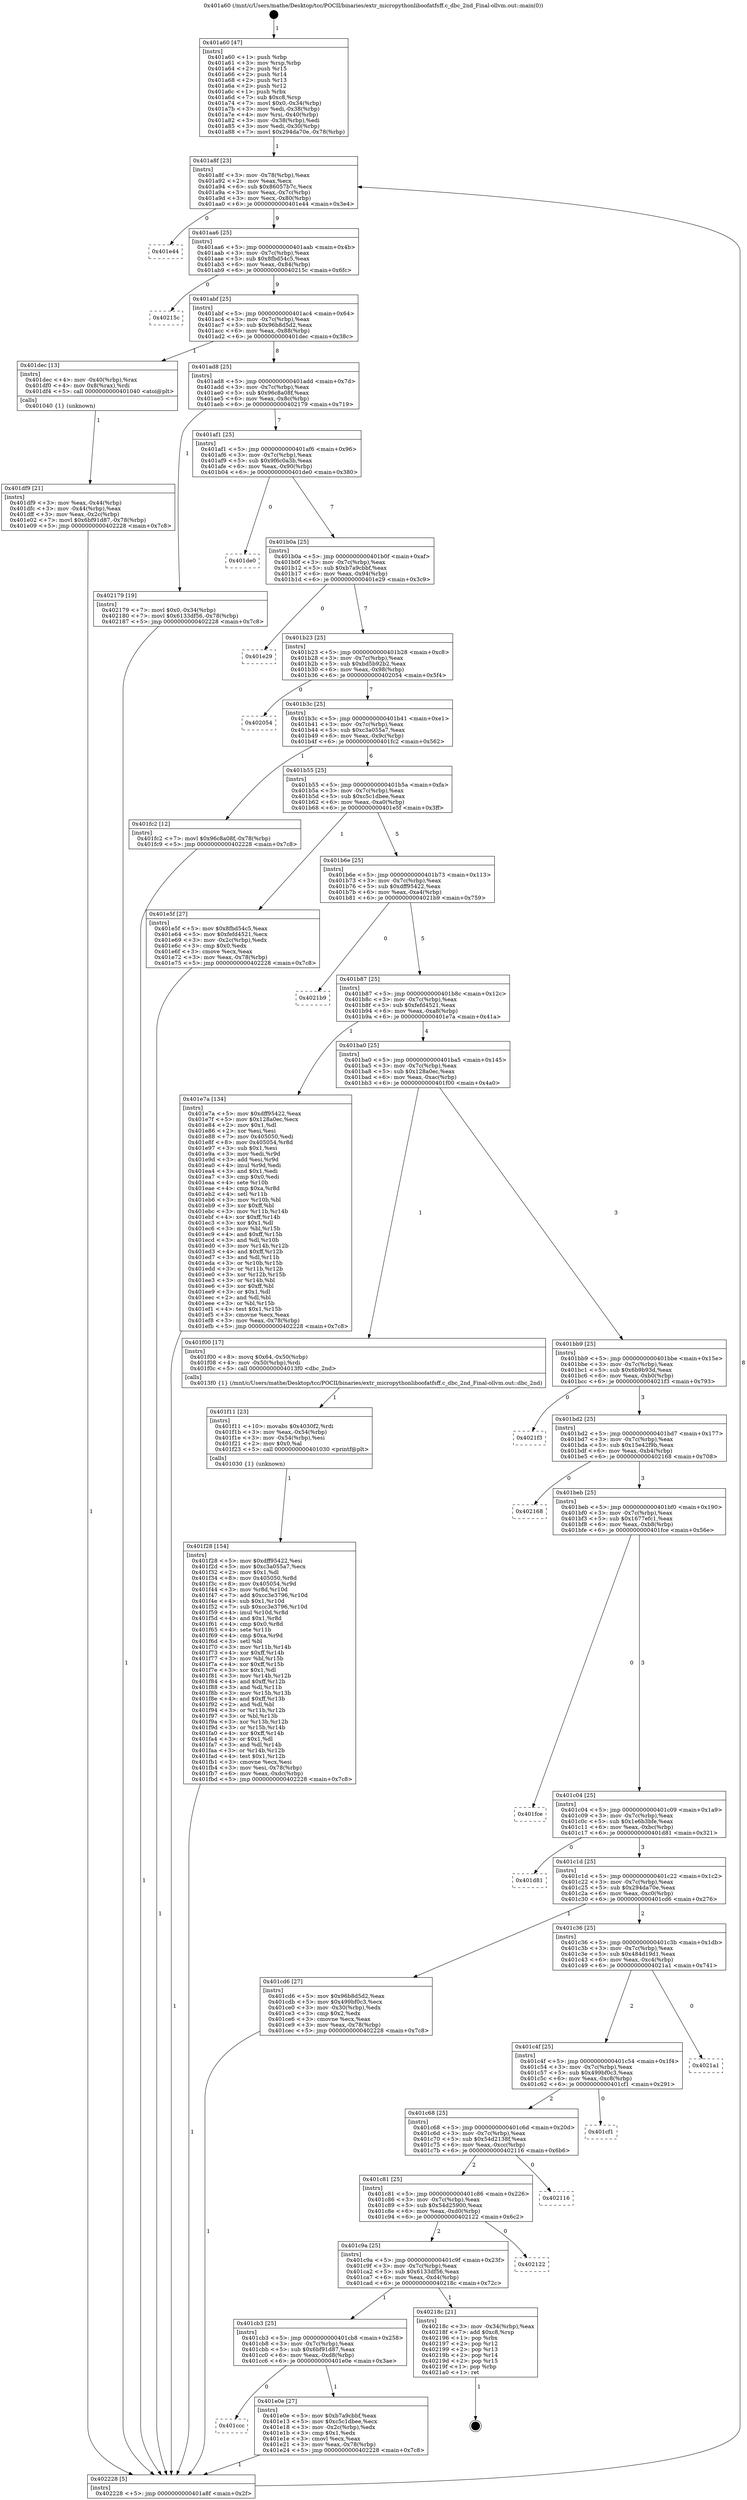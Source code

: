 digraph "0x401a60" {
  label = "0x401a60 (/mnt/c/Users/mathe/Desktop/tcc/POCII/binaries/extr_micropythonliboofatfsff.c_dbc_2nd_Final-ollvm.out::main(0))"
  labelloc = "t"
  node[shape=record]

  Entry [label="",width=0.3,height=0.3,shape=circle,fillcolor=black,style=filled]
  "0x401a8f" [label="{
     0x401a8f [23]\l
     | [instrs]\l
     &nbsp;&nbsp;0x401a8f \<+3\>: mov -0x78(%rbp),%eax\l
     &nbsp;&nbsp;0x401a92 \<+2\>: mov %eax,%ecx\l
     &nbsp;&nbsp;0x401a94 \<+6\>: sub $0x86057b7c,%ecx\l
     &nbsp;&nbsp;0x401a9a \<+3\>: mov %eax,-0x7c(%rbp)\l
     &nbsp;&nbsp;0x401a9d \<+3\>: mov %ecx,-0x80(%rbp)\l
     &nbsp;&nbsp;0x401aa0 \<+6\>: je 0000000000401e44 \<main+0x3e4\>\l
  }"]
  "0x401e44" [label="{
     0x401e44\l
  }", style=dashed]
  "0x401aa6" [label="{
     0x401aa6 [25]\l
     | [instrs]\l
     &nbsp;&nbsp;0x401aa6 \<+5\>: jmp 0000000000401aab \<main+0x4b\>\l
     &nbsp;&nbsp;0x401aab \<+3\>: mov -0x7c(%rbp),%eax\l
     &nbsp;&nbsp;0x401aae \<+5\>: sub $0x8fbd54c5,%eax\l
     &nbsp;&nbsp;0x401ab3 \<+6\>: mov %eax,-0x84(%rbp)\l
     &nbsp;&nbsp;0x401ab9 \<+6\>: je 000000000040215c \<main+0x6fc\>\l
  }"]
  Exit [label="",width=0.3,height=0.3,shape=circle,fillcolor=black,style=filled,peripheries=2]
  "0x40215c" [label="{
     0x40215c\l
  }", style=dashed]
  "0x401abf" [label="{
     0x401abf [25]\l
     | [instrs]\l
     &nbsp;&nbsp;0x401abf \<+5\>: jmp 0000000000401ac4 \<main+0x64\>\l
     &nbsp;&nbsp;0x401ac4 \<+3\>: mov -0x7c(%rbp),%eax\l
     &nbsp;&nbsp;0x401ac7 \<+5\>: sub $0x96b8d5d2,%eax\l
     &nbsp;&nbsp;0x401acc \<+6\>: mov %eax,-0x88(%rbp)\l
     &nbsp;&nbsp;0x401ad2 \<+6\>: je 0000000000401dec \<main+0x38c\>\l
  }"]
  "0x401f28" [label="{
     0x401f28 [154]\l
     | [instrs]\l
     &nbsp;&nbsp;0x401f28 \<+5\>: mov $0xdff95422,%esi\l
     &nbsp;&nbsp;0x401f2d \<+5\>: mov $0xc3a055a7,%ecx\l
     &nbsp;&nbsp;0x401f32 \<+2\>: mov $0x1,%dl\l
     &nbsp;&nbsp;0x401f34 \<+8\>: mov 0x405050,%r8d\l
     &nbsp;&nbsp;0x401f3c \<+8\>: mov 0x405054,%r9d\l
     &nbsp;&nbsp;0x401f44 \<+3\>: mov %r8d,%r10d\l
     &nbsp;&nbsp;0x401f47 \<+7\>: add $0xcc3e3796,%r10d\l
     &nbsp;&nbsp;0x401f4e \<+4\>: sub $0x1,%r10d\l
     &nbsp;&nbsp;0x401f52 \<+7\>: sub $0xcc3e3796,%r10d\l
     &nbsp;&nbsp;0x401f59 \<+4\>: imul %r10d,%r8d\l
     &nbsp;&nbsp;0x401f5d \<+4\>: and $0x1,%r8d\l
     &nbsp;&nbsp;0x401f61 \<+4\>: cmp $0x0,%r8d\l
     &nbsp;&nbsp;0x401f65 \<+4\>: sete %r11b\l
     &nbsp;&nbsp;0x401f69 \<+4\>: cmp $0xa,%r9d\l
     &nbsp;&nbsp;0x401f6d \<+3\>: setl %bl\l
     &nbsp;&nbsp;0x401f70 \<+3\>: mov %r11b,%r14b\l
     &nbsp;&nbsp;0x401f73 \<+4\>: xor $0xff,%r14b\l
     &nbsp;&nbsp;0x401f77 \<+3\>: mov %bl,%r15b\l
     &nbsp;&nbsp;0x401f7a \<+4\>: xor $0xff,%r15b\l
     &nbsp;&nbsp;0x401f7e \<+3\>: xor $0x1,%dl\l
     &nbsp;&nbsp;0x401f81 \<+3\>: mov %r14b,%r12b\l
     &nbsp;&nbsp;0x401f84 \<+4\>: and $0xff,%r12b\l
     &nbsp;&nbsp;0x401f88 \<+3\>: and %dl,%r11b\l
     &nbsp;&nbsp;0x401f8b \<+3\>: mov %r15b,%r13b\l
     &nbsp;&nbsp;0x401f8e \<+4\>: and $0xff,%r13b\l
     &nbsp;&nbsp;0x401f92 \<+2\>: and %dl,%bl\l
     &nbsp;&nbsp;0x401f94 \<+3\>: or %r11b,%r12b\l
     &nbsp;&nbsp;0x401f97 \<+3\>: or %bl,%r13b\l
     &nbsp;&nbsp;0x401f9a \<+3\>: xor %r13b,%r12b\l
     &nbsp;&nbsp;0x401f9d \<+3\>: or %r15b,%r14b\l
     &nbsp;&nbsp;0x401fa0 \<+4\>: xor $0xff,%r14b\l
     &nbsp;&nbsp;0x401fa4 \<+3\>: or $0x1,%dl\l
     &nbsp;&nbsp;0x401fa7 \<+3\>: and %dl,%r14b\l
     &nbsp;&nbsp;0x401faa \<+3\>: or %r14b,%r12b\l
     &nbsp;&nbsp;0x401fad \<+4\>: test $0x1,%r12b\l
     &nbsp;&nbsp;0x401fb1 \<+3\>: cmovne %ecx,%esi\l
     &nbsp;&nbsp;0x401fb4 \<+3\>: mov %esi,-0x78(%rbp)\l
     &nbsp;&nbsp;0x401fb7 \<+6\>: mov %eax,-0xdc(%rbp)\l
     &nbsp;&nbsp;0x401fbd \<+5\>: jmp 0000000000402228 \<main+0x7c8\>\l
  }"]
  "0x401dec" [label="{
     0x401dec [13]\l
     | [instrs]\l
     &nbsp;&nbsp;0x401dec \<+4\>: mov -0x40(%rbp),%rax\l
     &nbsp;&nbsp;0x401df0 \<+4\>: mov 0x8(%rax),%rdi\l
     &nbsp;&nbsp;0x401df4 \<+5\>: call 0000000000401040 \<atoi@plt\>\l
     | [calls]\l
     &nbsp;&nbsp;0x401040 \{1\} (unknown)\l
  }"]
  "0x401ad8" [label="{
     0x401ad8 [25]\l
     | [instrs]\l
     &nbsp;&nbsp;0x401ad8 \<+5\>: jmp 0000000000401add \<main+0x7d\>\l
     &nbsp;&nbsp;0x401add \<+3\>: mov -0x7c(%rbp),%eax\l
     &nbsp;&nbsp;0x401ae0 \<+5\>: sub $0x96c8a08f,%eax\l
     &nbsp;&nbsp;0x401ae5 \<+6\>: mov %eax,-0x8c(%rbp)\l
     &nbsp;&nbsp;0x401aeb \<+6\>: je 0000000000402179 \<main+0x719\>\l
  }"]
  "0x401f11" [label="{
     0x401f11 [23]\l
     | [instrs]\l
     &nbsp;&nbsp;0x401f11 \<+10\>: movabs $0x4030f2,%rdi\l
     &nbsp;&nbsp;0x401f1b \<+3\>: mov %eax,-0x54(%rbp)\l
     &nbsp;&nbsp;0x401f1e \<+3\>: mov -0x54(%rbp),%esi\l
     &nbsp;&nbsp;0x401f21 \<+2\>: mov $0x0,%al\l
     &nbsp;&nbsp;0x401f23 \<+5\>: call 0000000000401030 \<printf@plt\>\l
     | [calls]\l
     &nbsp;&nbsp;0x401030 \{1\} (unknown)\l
  }"]
  "0x402179" [label="{
     0x402179 [19]\l
     | [instrs]\l
     &nbsp;&nbsp;0x402179 \<+7\>: movl $0x0,-0x34(%rbp)\l
     &nbsp;&nbsp;0x402180 \<+7\>: movl $0x6133df56,-0x78(%rbp)\l
     &nbsp;&nbsp;0x402187 \<+5\>: jmp 0000000000402228 \<main+0x7c8\>\l
  }"]
  "0x401af1" [label="{
     0x401af1 [25]\l
     | [instrs]\l
     &nbsp;&nbsp;0x401af1 \<+5\>: jmp 0000000000401af6 \<main+0x96\>\l
     &nbsp;&nbsp;0x401af6 \<+3\>: mov -0x7c(%rbp),%eax\l
     &nbsp;&nbsp;0x401af9 \<+5\>: sub $0x9f6c0a3b,%eax\l
     &nbsp;&nbsp;0x401afe \<+6\>: mov %eax,-0x90(%rbp)\l
     &nbsp;&nbsp;0x401b04 \<+6\>: je 0000000000401de0 \<main+0x380\>\l
  }"]
  "0x401ccc" [label="{
     0x401ccc\l
  }", style=dashed]
  "0x401de0" [label="{
     0x401de0\l
  }", style=dashed]
  "0x401b0a" [label="{
     0x401b0a [25]\l
     | [instrs]\l
     &nbsp;&nbsp;0x401b0a \<+5\>: jmp 0000000000401b0f \<main+0xaf\>\l
     &nbsp;&nbsp;0x401b0f \<+3\>: mov -0x7c(%rbp),%eax\l
     &nbsp;&nbsp;0x401b12 \<+5\>: sub $0xb7a9cbbf,%eax\l
     &nbsp;&nbsp;0x401b17 \<+6\>: mov %eax,-0x94(%rbp)\l
     &nbsp;&nbsp;0x401b1d \<+6\>: je 0000000000401e29 \<main+0x3c9\>\l
  }"]
  "0x401e0e" [label="{
     0x401e0e [27]\l
     | [instrs]\l
     &nbsp;&nbsp;0x401e0e \<+5\>: mov $0xb7a9cbbf,%eax\l
     &nbsp;&nbsp;0x401e13 \<+5\>: mov $0xc5c1dbee,%ecx\l
     &nbsp;&nbsp;0x401e18 \<+3\>: mov -0x2c(%rbp),%edx\l
     &nbsp;&nbsp;0x401e1b \<+3\>: cmp $0x1,%edx\l
     &nbsp;&nbsp;0x401e1e \<+3\>: cmovl %ecx,%eax\l
     &nbsp;&nbsp;0x401e21 \<+3\>: mov %eax,-0x78(%rbp)\l
     &nbsp;&nbsp;0x401e24 \<+5\>: jmp 0000000000402228 \<main+0x7c8\>\l
  }"]
  "0x401e29" [label="{
     0x401e29\l
  }", style=dashed]
  "0x401b23" [label="{
     0x401b23 [25]\l
     | [instrs]\l
     &nbsp;&nbsp;0x401b23 \<+5\>: jmp 0000000000401b28 \<main+0xc8\>\l
     &nbsp;&nbsp;0x401b28 \<+3\>: mov -0x7c(%rbp),%eax\l
     &nbsp;&nbsp;0x401b2b \<+5\>: sub $0xbd5b92b2,%eax\l
     &nbsp;&nbsp;0x401b30 \<+6\>: mov %eax,-0x98(%rbp)\l
     &nbsp;&nbsp;0x401b36 \<+6\>: je 0000000000402054 \<main+0x5f4\>\l
  }"]
  "0x401cb3" [label="{
     0x401cb3 [25]\l
     | [instrs]\l
     &nbsp;&nbsp;0x401cb3 \<+5\>: jmp 0000000000401cb8 \<main+0x258\>\l
     &nbsp;&nbsp;0x401cb8 \<+3\>: mov -0x7c(%rbp),%eax\l
     &nbsp;&nbsp;0x401cbb \<+5\>: sub $0x6bf91d87,%eax\l
     &nbsp;&nbsp;0x401cc0 \<+6\>: mov %eax,-0xd8(%rbp)\l
     &nbsp;&nbsp;0x401cc6 \<+6\>: je 0000000000401e0e \<main+0x3ae\>\l
  }"]
  "0x402054" [label="{
     0x402054\l
  }", style=dashed]
  "0x401b3c" [label="{
     0x401b3c [25]\l
     | [instrs]\l
     &nbsp;&nbsp;0x401b3c \<+5\>: jmp 0000000000401b41 \<main+0xe1\>\l
     &nbsp;&nbsp;0x401b41 \<+3\>: mov -0x7c(%rbp),%eax\l
     &nbsp;&nbsp;0x401b44 \<+5\>: sub $0xc3a055a7,%eax\l
     &nbsp;&nbsp;0x401b49 \<+6\>: mov %eax,-0x9c(%rbp)\l
     &nbsp;&nbsp;0x401b4f \<+6\>: je 0000000000401fc2 \<main+0x562\>\l
  }"]
  "0x40218c" [label="{
     0x40218c [21]\l
     | [instrs]\l
     &nbsp;&nbsp;0x40218c \<+3\>: mov -0x34(%rbp),%eax\l
     &nbsp;&nbsp;0x40218f \<+7\>: add $0xc8,%rsp\l
     &nbsp;&nbsp;0x402196 \<+1\>: pop %rbx\l
     &nbsp;&nbsp;0x402197 \<+2\>: pop %r12\l
     &nbsp;&nbsp;0x402199 \<+2\>: pop %r13\l
     &nbsp;&nbsp;0x40219b \<+2\>: pop %r14\l
     &nbsp;&nbsp;0x40219d \<+2\>: pop %r15\l
     &nbsp;&nbsp;0x40219f \<+1\>: pop %rbp\l
     &nbsp;&nbsp;0x4021a0 \<+1\>: ret\l
  }"]
  "0x401fc2" [label="{
     0x401fc2 [12]\l
     | [instrs]\l
     &nbsp;&nbsp;0x401fc2 \<+7\>: movl $0x96c8a08f,-0x78(%rbp)\l
     &nbsp;&nbsp;0x401fc9 \<+5\>: jmp 0000000000402228 \<main+0x7c8\>\l
  }"]
  "0x401b55" [label="{
     0x401b55 [25]\l
     | [instrs]\l
     &nbsp;&nbsp;0x401b55 \<+5\>: jmp 0000000000401b5a \<main+0xfa\>\l
     &nbsp;&nbsp;0x401b5a \<+3\>: mov -0x7c(%rbp),%eax\l
     &nbsp;&nbsp;0x401b5d \<+5\>: sub $0xc5c1dbee,%eax\l
     &nbsp;&nbsp;0x401b62 \<+6\>: mov %eax,-0xa0(%rbp)\l
     &nbsp;&nbsp;0x401b68 \<+6\>: je 0000000000401e5f \<main+0x3ff\>\l
  }"]
  "0x401c9a" [label="{
     0x401c9a [25]\l
     | [instrs]\l
     &nbsp;&nbsp;0x401c9a \<+5\>: jmp 0000000000401c9f \<main+0x23f\>\l
     &nbsp;&nbsp;0x401c9f \<+3\>: mov -0x7c(%rbp),%eax\l
     &nbsp;&nbsp;0x401ca2 \<+5\>: sub $0x6133df56,%eax\l
     &nbsp;&nbsp;0x401ca7 \<+6\>: mov %eax,-0xd4(%rbp)\l
     &nbsp;&nbsp;0x401cad \<+6\>: je 000000000040218c \<main+0x72c\>\l
  }"]
  "0x401e5f" [label="{
     0x401e5f [27]\l
     | [instrs]\l
     &nbsp;&nbsp;0x401e5f \<+5\>: mov $0x8fbd54c5,%eax\l
     &nbsp;&nbsp;0x401e64 \<+5\>: mov $0xfefd4521,%ecx\l
     &nbsp;&nbsp;0x401e69 \<+3\>: mov -0x2c(%rbp),%edx\l
     &nbsp;&nbsp;0x401e6c \<+3\>: cmp $0x0,%edx\l
     &nbsp;&nbsp;0x401e6f \<+3\>: cmove %ecx,%eax\l
     &nbsp;&nbsp;0x401e72 \<+3\>: mov %eax,-0x78(%rbp)\l
     &nbsp;&nbsp;0x401e75 \<+5\>: jmp 0000000000402228 \<main+0x7c8\>\l
  }"]
  "0x401b6e" [label="{
     0x401b6e [25]\l
     | [instrs]\l
     &nbsp;&nbsp;0x401b6e \<+5\>: jmp 0000000000401b73 \<main+0x113\>\l
     &nbsp;&nbsp;0x401b73 \<+3\>: mov -0x7c(%rbp),%eax\l
     &nbsp;&nbsp;0x401b76 \<+5\>: sub $0xdff95422,%eax\l
     &nbsp;&nbsp;0x401b7b \<+6\>: mov %eax,-0xa4(%rbp)\l
     &nbsp;&nbsp;0x401b81 \<+6\>: je 00000000004021b9 \<main+0x759\>\l
  }"]
  "0x402122" [label="{
     0x402122\l
  }", style=dashed]
  "0x4021b9" [label="{
     0x4021b9\l
  }", style=dashed]
  "0x401b87" [label="{
     0x401b87 [25]\l
     | [instrs]\l
     &nbsp;&nbsp;0x401b87 \<+5\>: jmp 0000000000401b8c \<main+0x12c\>\l
     &nbsp;&nbsp;0x401b8c \<+3\>: mov -0x7c(%rbp),%eax\l
     &nbsp;&nbsp;0x401b8f \<+5\>: sub $0xfefd4521,%eax\l
     &nbsp;&nbsp;0x401b94 \<+6\>: mov %eax,-0xa8(%rbp)\l
     &nbsp;&nbsp;0x401b9a \<+6\>: je 0000000000401e7a \<main+0x41a\>\l
  }"]
  "0x401c81" [label="{
     0x401c81 [25]\l
     | [instrs]\l
     &nbsp;&nbsp;0x401c81 \<+5\>: jmp 0000000000401c86 \<main+0x226\>\l
     &nbsp;&nbsp;0x401c86 \<+3\>: mov -0x7c(%rbp),%eax\l
     &nbsp;&nbsp;0x401c89 \<+5\>: sub $0x54d25900,%eax\l
     &nbsp;&nbsp;0x401c8e \<+6\>: mov %eax,-0xd0(%rbp)\l
     &nbsp;&nbsp;0x401c94 \<+6\>: je 0000000000402122 \<main+0x6c2\>\l
  }"]
  "0x401e7a" [label="{
     0x401e7a [134]\l
     | [instrs]\l
     &nbsp;&nbsp;0x401e7a \<+5\>: mov $0xdff95422,%eax\l
     &nbsp;&nbsp;0x401e7f \<+5\>: mov $0x128a0ec,%ecx\l
     &nbsp;&nbsp;0x401e84 \<+2\>: mov $0x1,%dl\l
     &nbsp;&nbsp;0x401e86 \<+2\>: xor %esi,%esi\l
     &nbsp;&nbsp;0x401e88 \<+7\>: mov 0x405050,%edi\l
     &nbsp;&nbsp;0x401e8f \<+8\>: mov 0x405054,%r8d\l
     &nbsp;&nbsp;0x401e97 \<+3\>: sub $0x1,%esi\l
     &nbsp;&nbsp;0x401e9a \<+3\>: mov %edi,%r9d\l
     &nbsp;&nbsp;0x401e9d \<+3\>: add %esi,%r9d\l
     &nbsp;&nbsp;0x401ea0 \<+4\>: imul %r9d,%edi\l
     &nbsp;&nbsp;0x401ea4 \<+3\>: and $0x1,%edi\l
     &nbsp;&nbsp;0x401ea7 \<+3\>: cmp $0x0,%edi\l
     &nbsp;&nbsp;0x401eaa \<+4\>: sete %r10b\l
     &nbsp;&nbsp;0x401eae \<+4\>: cmp $0xa,%r8d\l
     &nbsp;&nbsp;0x401eb2 \<+4\>: setl %r11b\l
     &nbsp;&nbsp;0x401eb6 \<+3\>: mov %r10b,%bl\l
     &nbsp;&nbsp;0x401eb9 \<+3\>: xor $0xff,%bl\l
     &nbsp;&nbsp;0x401ebc \<+3\>: mov %r11b,%r14b\l
     &nbsp;&nbsp;0x401ebf \<+4\>: xor $0xff,%r14b\l
     &nbsp;&nbsp;0x401ec3 \<+3\>: xor $0x1,%dl\l
     &nbsp;&nbsp;0x401ec6 \<+3\>: mov %bl,%r15b\l
     &nbsp;&nbsp;0x401ec9 \<+4\>: and $0xff,%r15b\l
     &nbsp;&nbsp;0x401ecd \<+3\>: and %dl,%r10b\l
     &nbsp;&nbsp;0x401ed0 \<+3\>: mov %r14b,%r12b\l
     &nbsp;&nbsp;0x401ed3 \<+4\>: and $0xff,%r12b\l
     &nbsp;&nbsp;0x401ed7 \<+3\>: and %dl,%r11b\l
     &nbsp;&nbsp;0x401eda \<+3\>: or %r10b,%r15b\l
     &nbsp;&nbsp;0x401edd \<+3\>: or %r11b,%r12b\l
     &nbsp;&nbsp;0x401ee0 \<+3\>: xor %r12b,%r15b\l
     &nbsp;&nbsp;0x401ee3 \<+3\>: or %r14b,%bl\l
     &nbsp;&nbsp;0x401ee6 \<+3\>: xor $0xff,%bl\l
     &nbsp;&nbsp;0x401ee9 \<+3\>: or $0x1,%dl\l
     &nbsp;&nbsp;0x401eec \<+2\>: and %dl,%bl\l
     &nbsp;&nbsp;0x401eee \<+3\>: or %bl,%r15b\l
     &nbsp;&nbsp;0x401ef1 \<+4\>: test $0x1,%r15b\l
     &nbsp;&nbsp;0x401ef5 \<+3\>: cmovne %ecx,%eax\l
     &nbsp;&nbsp;0x401ef8 \<+3\>: mov %eax,-0x78(%rbp)\l
     &nbsp;&nbsp;0x401efb \<+5\>: jmp 0000000000402228 \<main+0x7c8\>\l
  }"]
  "0x401ba0" [label="{
     0x401ba0 [25]\l
     | [instrs]\l
     &nbsp;&nbsp;0x401ba0 \<+5\>: jmp 0000000000401ba5 \<main+0x145\>\l
     &nbsp;&nbsp;0x401ba5 \<+3\>: mov -0x7c(%rbp),%eax\l
     &nbsp;&nbsp;0x401ba8 \<+5\>: sub $0x128a0ec,%eax\l
     &nbsp;&nbsp;0x401bad \<+6\>: mov %eax,-0xac(%rbp)\l
     &nbsp;&nbsp;0x401bb3 \<+6\>: je 0000000000401f00 \<main+0x4a0\>\l
  }"]
  "0x402116" [label="{
     0x402116\l
  }", style=dashed]
  "0x401f00" [label="{
     0x401f00 [17]\l
     | [instrs]\l
     &nbsp;&nbsp;0x401f00 \<+8\>: movq $0x64,-0x50(%rbp)\l
     &nbsp;&nbsp;0x401f08 \<+4\>: mov -0x50(%rbp),%rdi\l
     &nbsp;&nbsp;0x401f0c \<+5\>: call 00000000004013f0 \<dbc_2nd\>\l
     | [calls]\l
     &nbsp;&nbsp;0x4013f0 \{1\} (/mnt/c/Users/mathe/Desktop/tcc/POCII/binaries/extr_micropythonliboofatfsff.c_dbc_2nd_Final-ollvm.out::dbc_2nd)\l
  }"]
  "0x401bb9" [label="{
     0x401bb9 [25]\l
     | [instrs]\l
     &nbsp;&nbsp;0x401bb9 \<+5\>: jmp 0000000000401bbe \<main+0x15e\>\l
     &nbsp;&nbsp;0x401bbe \<+3\>: mov -0x7c(%rbp),%eax\l
     &nbsp;&nbsp;0x401bc1 \<+5\>: sub $0x6b9b93d,%eax\l
     &nbsp;&nbsp;0x401bc6 \<+6\>: mov %eax,-0xb0(%rbp)\l
     &nbsp;&nbsp;0x401bcc \<+6\>: je 00000000004021f3 \<main+0x793\>\l
  }"]
  "0x401c68" [label="{
     0x401c68 [25]\l
     | [instrs]\l
     &nbsp;&nbsp;0x401c68 \<+5\>: jmp 0000000000401c6d \<main+0x20d\>\l
     &nbsp;&nbsp;0x401c6d \<+3\>: mov -0x7c(%rbp),%eax\l
     &nbsp;&nbsp;0x401c70 \<+5\>: sub $0x54d2138f,%eax\l
     &nbsp;&nbsp;0x401c75 \<+6\>: mov %eax,-0xcc(%rbp)\l
     &nbsp;&nbsp;0x401c7b \<+6\>: je 0000000000402116 \<main+0x6b6\>\l
  }"]
  "0x4021f3" [label="{
     0x4021f3\l
  }", style=dashed]
  "0x401bd2" [label="{
     0x401bd2 [25]\l
     | [instrs]\l
     &nbsp;&nbsp;0x401bd2 \<+5\>: jmp 0000000000401bd7 \<main+0x177\>\l
     &nbsp;&nbsp;0x401bd7 \<+3\>: mov -0x7c(%rbp),%eax\l
     &nbsp;&nbsp;0x401bda \<+5\>: sub $0x15e42f9b,%eax\l
     &nbsp;&nbsp;0x401bdf \<+6\>: mov %eax,-0xb4(%rbp)\l
     &nbsp;&nbsp;0x401be5 \<+6\>: je 0000000000402168 \<main+0x708\>\l
  }"]
  "0x401cf1" [label="{
     0x401cf1\l
  }", style=dashed]
  "0x402168" [label="{
     0x402168\l
  }", style=dashed]
  "0x401beb" [label="{
     0x401beb [25]\l
     | [instrs]\l
     &nbsp;&nbsp;0x401beb \<+5\>: jmp 0000000000401bf0 \<main+0x190\>\l
     &nbsp;&nbsp;0x401bf0 \<+3\>: mov -0x7c(%rbp),%eax\l
     &nbsp;&nbsp;0x401bf3 \<+5\>: sub $0x1677efc1,%eax\l
     &nbsp;&nbsp;0x401bf8 \<+6\>: mov %eax,-0xb8(%rbp)\l
     &nbsp;&nbsp;0x401bfe \<+6\>: je 0000000000401fce \<main+0x56e\>\l
  }"]
  "0x401c4f" [label="{
     0x401c4f [25]\l
     | [instrs]\l
     &nbsp;&nbsp;0x401c4f \<+5\>: jmp 0000000000401c54 \<main+0x1f4\>\l
     &nbsp;&nbsp;0x401c54 \<+3\>: mov -0x7c(%rbp),%eax\l
     &nbsp;&nbsp;0x401c57 \<+5\>: sub $0x499bf0c3,%eax\l
     &nbsp;&nbsp;0x401c5c \<+6\>: mov %eax,-0xc8(%rbp)\l
     &nbsp;&nbsp;0x401c62 \<+6\>: je 0000000000401cf1 \<main+0x291\>\l
  }"]
  "0x401fce" [label="{
     0x401fce\l
  }", style=dashed]
  "0x401c04" [label="{
     0x401c04 [25]\l
     | [instrs]\l
     &nbsp;&nbsp;0x401c04 \<+5\>: jmp 0000000000401c09 \<main+0x1a9\>\l
     &nbsp;&nbsp;0x401c09 \<+3\>: mov -0x7c(%rbp),%eax\l
     &nbsp;&nbsp;0x401c0c \<+5\>: sub $0x1e6b3bfe,%eax\l
     &nbsp;&nbsp;0x401c11 \<+6\>: mov %eax,-0xbc(%rbp)\l
     &nbsp;&nbsp;0x401c17 \<+6\>: je 0000000000401d81 \<main+0x321\>\l
  }"]
  "0x4021a1" [label="{
     0x4021a1\l
  }", style=dashed]
  "0x401d81" [label="{
     0x401d81\l
  }", style=dashed]
  "0x401c1d" [label="{
     0x401c1d [25]\l
     | [instrs]\l
     &nbsp;&nbsp;0x401c1d \<+5\>: jmp 0000000000401c22 \<main+0x1c2\>\l
     &nbsp;&nbsp;0x401c22 \<+3\>: mov -0x7c(%rbp),%eax\l
     &nbsp;&nbsp;0x401c25 \<+5\>: sub $0x294da70e,%eax\l
     &nbsp;&nbsp;0x401c2a \<+6\>: mov %eax,-0xc0(%rbp)\l
     &nbsp;&nbsp;0x401c30 \<+6\>: je 0000000000401cd6 \<main+0x276\>\l
  }"]
  "0x401df9" [label="{
     0x401df9 [21]\l
     | [instrs]\l
     &nbsp;&nbsp;0x401df9 \<+3\>: mov %eax,-0x44(%rbp)\l
     &nbsp;&nbsp;0x401dfc \<+3\>: mov -0x44(%rbp),%eax\l
     &nbsp;&nbsp;0x401dff \<+3\>: mov %eax,-0x2c(%rbp)\l
     &nbsp;&nbsp;0x401e02 \<+7\>: movl $0x6bf91d87,-0x78(%rbp)\l
     &nbsp;&nbsp;0x401e09 \<+5\>: jmp 0000000000402228 \<main+0x7c8\>\l
  }"]
  "0x401cd6" [label="{
     0x401cd6 [27]\l
     | [instrs]\l
     &nbsp;&nbsp;0x401cd6 \<+5\>: mov $0x96b8d5d2,%eax\l
     &nbsp;&nbsp;0x401cdb \<+5\>: mov $0x499bf0c3,%ecx\l
     &nbsp;&nbsp;0x401ce0 \<+3\>: mov -0x30(%rbp),%edx\l
     &nbsp;&nbsp;0x401ce3 \<+3\>: cmp $0x2,%edx\l
     &nbsp;&nbsp;0x401ce6 \<+3\>: cmovne %ecx,%eax\l
     &nbsp;&nbsp;0x401ce9 \<+3\>: mov %eax,-0x78(%rbp)\l
     &nbsp;&nbsp;0x401cec \<+5\>: jmp 0000000000402228 \<main+0x7c8\>\l
  }"]
  "0x401c36" [label="{
     0x401c36 [25]\l
     | [instrs]\l
     &nbsp;&nbsp;0x401c36 \<+5\>: jmp 0000000000401c3b \<main+0x1db\>\l
     &nbsp;&nbsp;0x401c3b \<+3\>: mov -0x7c(%rbp),%eax\l
     &nbsp;&nbsp;0x401c3e \<+5\>: sub $0x484d19d1,%eax\l
     &nbsp;&nbsp;0x401c43 \<+6\>: mov %eax,-0xc4(%rbp)\l
     &nbsp;&nbsp;0x401c49 \<+6\>: je 00000000004021a1 \<main+0x741\>\l
  }"]
  "0x402228" [label="{
     0x402228 [5]\l
     | [instrs]\l
     &nbsp;&nbsp;0x402228 \<+5\>: jmp 0000000000401a8f \<main+0x2f\>\l
  }"]
  "0x401a60" [label="{
     0x401a60 [47]\l
     | [instrs]\l
     &nbsp;&nbsp;0x401a60 \<+1\>: push %rbp\l
     &nbsp;&nbsp;0x401a61 \<+3\>: mov %rsp,%rbp\l
     &nbsp;&nbsp;0x401a64 \<+2\>: push %r15\l
     &nbsp;&nbsp;0x401a66 \<+2\>: push %r14\l
     &nbsp;&nbsp;0x401a68 \<+2\>: push %r13\l
     &nbsp;&nbsp;0x401a6a \<+2\>: push %r12\l
     &nbsp;&nbsp;0x401a6c \<+1\>: push %rbx\l
     &nbsp;&nbsp;0x401a6d \<+7\>: sub $0xc8,%rsp\l
     &nbsp;&nbsp;0x401a74 \<+7\>: movl $0x0,-0x34(%rbp)\l
     &nbsp;&nbsp;0x401a7b \<+3\>: mov %edi,-0x38(%rbp)\l
     &nbsp;&nbsp;0x401a7e \<+4\>: mov %rsi,-0x40(%rbp)\l
     &nbsp;&nbsp;0x401a82 \<+3\>: mov -0x38(%rbp),%edi\l
     &nbsp;&nbsp;0x401a85 \<+3\>: mov %edi,-0x30(%rbp)\l
     &nbsp;&nbsp;0x401a88 \<+7\>: movl $0x294da70e,-0x78(%rbp)\l
  }"]
  Entry -> "0x401a60" [label=" 1"]
  "0x401a8f" -> "0x401e44" [label=" 0"]
  "0x401a8f" -> "0x401aa6" [label=" 9"]
  "0x40218c" -> Exit [label=" 1"]
  "0x401aa6" -> "0x40215c" [label=" 0"]
  "0x401aa6" -> "0x401abf" [label=" 9"]
  "0x402179" -> "0x402228" [label=" 1"]
  "0x401abf" -> "0x401dec" [label=" 1"]
  "0x401abf" -> "0x401ad8" [label=" 8"]
  "0x401fc2" -> "0x402228" [label=" 1"]
  "0x401ad8" -> "0x402179" [label=" 1"]
  "0x401ad8" -> "0x401af1" [label=" 7"]
  "0x401f28" -> "0x402228" [label=" 1"]
  "0x401af1" -> "0x401de0" [label=" 0"]
  "0x401af1" -> "0x401b0a" [label=" 7"]
  "0x401f11" -> "0x401f28" [label=" 1"]
  "0x401b0a" -> "0x401e29" [label=" 0"]
  "0x401b0a" -> "0x401b23" [label=" 7"]
  "0x401f00" -> "0x401f11" [label=" 1"]
  "0x401b23" -> "0x402054" [label=" 0"]
  "0x401b23" -> "0x401b3c" [label=" 7"]
  "0x401e5f" -> "0x402228" [label=" 1"]
  "0x401b3c" -> "0x401fc2" [label=" 1"]
  "0x401b3c" -> "0x401b55" [label=" 6"]
  "0x401e0e" -> "0x402228" [label=" 1"]
  "0x401b55" -> "0x401e5f" [label=" 1"]
  "0x401b55" -> "0x401b6e" [label=" 5"]
  "0x401cb3" -> "0x401e0e" [label=" 1"]
  "0x401b6e" -> "0x4021b9" [label=" 0"]
  "0x401b6e" -> "0x401b87" [label=" 5"]
  "0x401e7a" -> "0x402228" [label=" 1"]
  "0x401b87" -> "0x401e7a" [label=" 1"]
  "0x401b87" -> "0x401ba0" [label=" 4"]
  "0x401c9a" -> "0x40218c" [label=" 1"]
  "0x401ba0" -> "0x401f00" [label=" 1"]
  "0x401ba0" -> "0x401bb9" [label=" 3"]
  "0x401cb3" -> "0x401ccc" [label=" 0"]
  "0x401bb9" -> "0x4021f3" [label=" 0"]
  "0x401bb9" -> "0x401bd2" [label=" 3"]
  "0x401c81" -> "0x402122" [label=" 0"]
  "0x401bd2" -> "0x402168" [label=" 0"]
  "0x401bd2" -> "0x401beb" [label=" 3"]
  "0x401c9a" -> "0x401cb3" [label=" 1"]
  "0x401beb" -> "0x401fce" [label=" 0"]
  "0x401beb" -> "0x401c04" [label=" 3"]
  "0x401c68" -> "0x402116" [label=" 0"]
  "0x401c04" -> "0x401d81" [label=" 0"]
  "0x401c04" -> "0x401c1d" [label=" 3"]
  "0x401c81" -> "0x401c9a" [label=" 2"]
  "0x401c1d" -> "0x401cd6" [label=" 1"]
  "0x401c1d" -> "0x401c36" [label=" 2"]
  "0x401cd6" -> "0x402228" [label=" 1"]
  "0x401a60" -> "0x401a8f" [label=" 1"]
  "0x402228" -> "0x401a8f" [label=" 8"]
  "0x401dec" -> "0x401df9" [label=" 1"]
  "0x401df9" -> "0x402228" [label=" 1"]
  "0x401c4f" -> "0x401c68" [label=" 2"]
  "0x401c36" -> "0x4021a1" [label=" 0"]
  "0x401c36" -> "0x401c4f" [label=" 2"]
  "0x401c68" -> "0x401c81" [label=" 2"]
  "0x401c4f" -> "0x401cf1" [label=" 0"]
}
